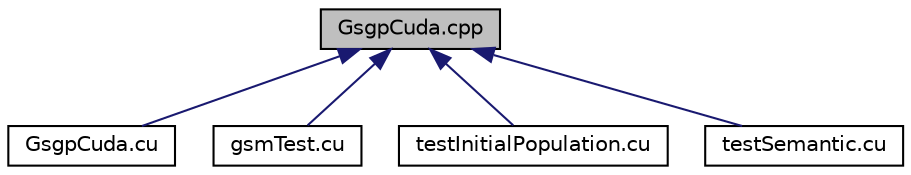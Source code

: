 digraph "GsgpCuda.cpp"
{
 // LATEX_PDF_SIZE
  edge [fontname="Helvetica",fontsize="10",labelfontname="Helvetica",labelfontsize="10"];
  node [fontname="Helvetica",fontsize="10",shape=record];
  Node1 [label="GsgpCuda.cpp",height=0.2,width=0.4,color="black", fillcolor="grey75", style="filled", fontcolor="black",tooltip="file containing the definition of the modules (kernels) used to create the population of individuals,..."];
  Node1 -> Node2 [dir="back",color="midnightblue",fontsize="10",style="solid",fontname="Helvetica"];
  Node2 [label="GsgpCuda.cu",height=0.2,width=0.4,color="black", fillcolor="white", style="filled",URL="$_gsgp_cuda_8cu.html",tooltip="file containing the main with the geometric semantic genetic programming algorithm"];
  Node1 -> Node3 [dir="back",color="midnightblue",fontsize="10",style="solid",fontname="Helvetica"];
  Node3 [label="gsmTest.cu",height=0.2,width=0.4,color="black", fillcolor="white", style="filled",URL="$gsm_test_8cu.html",tooltip=" "];
  Node1 -> Node4 [dir="back",color="midnightblue",fontsize="10",style="solid",fontname="Helvetica"];
  Node4 [label="testInitialPopulation.cu",height=0.2,width=0.4,color="black", fillcolor="white", style="filled",URL="$test_initial_population_8cu.html",tooltip="file containing the main with the geometric semantic genetic programming algorithm"];
  Node1 -> Node5 [dir="back",color="midnightblue",fontsize="10",style="solid",fontname="Helvetica"];
  Node5 [label="testSemantic.cu",height=0.2,width=0.4,color="black", fillcolor="white", style="filled",URL="$test_semantic_8cu.html",tooltip="This file contains the test for parallel interpreter that is used to decode the GP individuals."];
}
